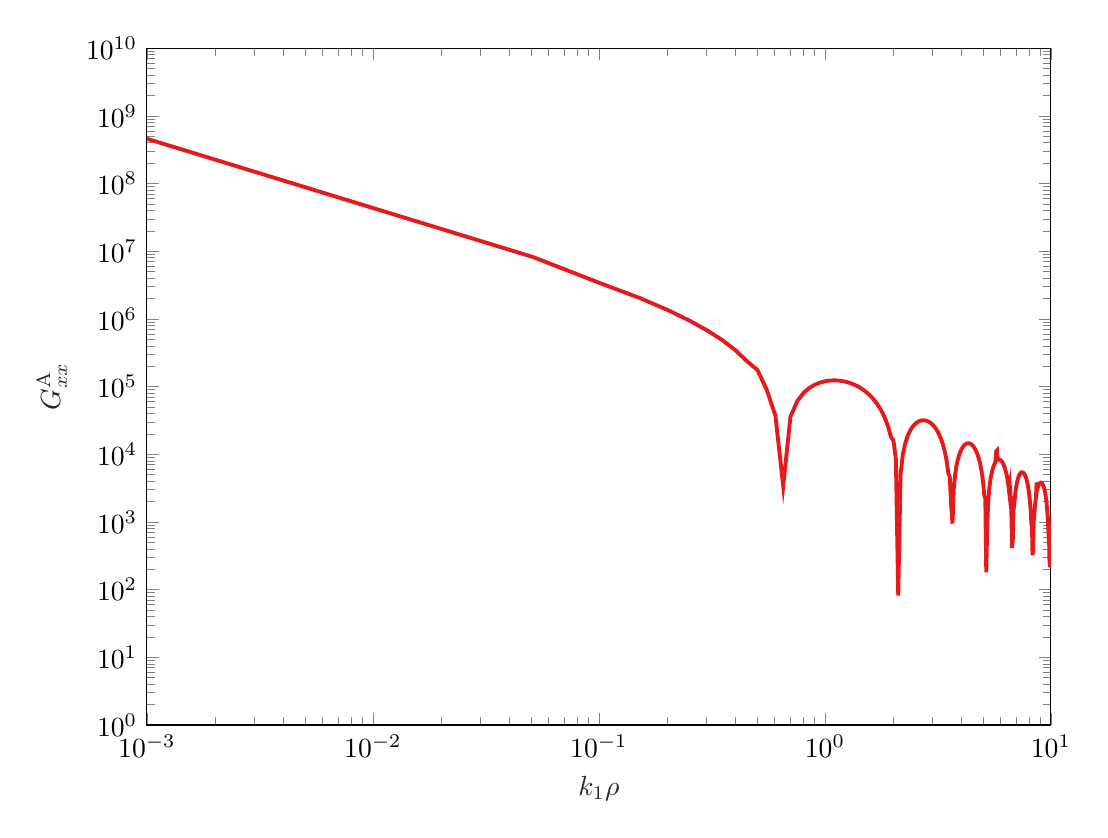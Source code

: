 % This file was created by matlab2tikz.
%
\definecolor{mycolor1}{rgb}{0.894,0.102,0.11}%
%
\begin{tikzpicture}

\begin{axis}[%
width=4.52in,
height=3.384in,
at={(0.759in,0.662in)},
scale only axis,
xmode=log,
xmin=0.001,
xmax=10,
xminorticks=true,
xlabel style={font=\color{white!15!black}},
xlabel={$k_1\rho$},
ymode=log,
ymin=1,
ymax=10000000000,
yminorticks=true,
ylabel style={font=\color{white!15!black}},
ylabel={$G_{xx}^{\mathrm{A}}$},
axis background/.style={fill=white}
]
\addplot [color=mycolor1, line width=1.4pt, forget plot]
  table[row sep=crcr]{%
0.001	458616027.271\\
0.051	8216932.24\\
0.101	3381585.261\\
0.152	2026699.417\\
0.202	1347375.368\\
0.252	940706.296\\
0.302	671470.536\\
0.353	481466.752\\
0.403	341493.104\\
0.453	235269.887\\
0.503	175780.258\\
0.554	88379.212\\
0.604	37228.588\\
0.654	3402.185\\
0.704	35636.459\\
0.755	61053.154\\
0.805	80856.842\\
0.855	95987.722\\
0.905	107194.853\\
0.956	115086.162\\
1.006	120163.348\\
1.056	122846.73\\
1.106	123493.22\\
1.157	122409.539\\
1.207	119862.047\\
1.257	116084.16\\
1.307	111281.99\\
1.358	105638.692\\
1.408	99317.828\\
1.458	92466.018\\
1.508	85215.019\\
1.559	77683.392\\
1.609	69977.841\\
1.659	62194.305\\
1.709	54418.85\\
1.76	46728.422\\
1.81	39191.476\\
1.86	31868.523\\
1.91	24812.606\\
1.961	18069.723\\
2.011	15968.768\\
2.061	8391.956\\
2.111	81.562\\
2.162	5077.055\\
2.212	9785.594\\
2.262	14032.948\\
2.312	17812.728\\
2.363	21122.957\\
2.413	23965.774\\
2.463	26347.13\\
2.513	28276.491\\
2.564	29766.537\\
2.614	30832.859\\
2.664	31493.665\\
2.714	31769.477\\
2.765	31682.837\\
2.815	31258.017\\
2.865	30520.728\\
2.915	29497.844\\
2.966	28217.12\\
3.016	26706.93\\
3.066	24996.009\\
3.116	23113.2\\
3.167	21087.227\\
3.217	18946.459\\
3.267	16718.711\\
3.317	14431.037\\
3.367	12109.553\\
3.418	9779.269\\
3.468	7463.936\\
3.518	5185.914\\
3.568	4684.578\\
3.619	1815.243\\
3.669	943.1\\
3.719	3160.776\\
3.769	4972.932\\
3.82	6648.309\\
3.87	8176.665\\
3.92	9549.628\\
3.97	10760.684\\
4.021	11805.148\\
4.071	12680.127\\
4.121	13384.462\\
4.171	13918.665\\
4.222	14284.837\\
4.272	14486.588\\
4.322	14528.936\\
4.372	14418.201\\
4.423	14161.9\\
4.473	13768.621\\
4.523	13247.912\\
4.573	12610.144\\
4.624	11866.395\\
4.674	11028.312\\
4.724	10107.986\\
4.774	9117.825\\
4.825	8070.427\\
4.875	6978.454\\
4.925	5854.519\\
4.975	4711.065\\
5.026	3560.259\\
5.076	2413.892\\
5.126	2245.888\\
5.176	179.168\\
5.227	888.325\\
5.277	1909.807\\
5.327	2876.66\\
5.377	3781.093\\
5.428	4616.195\\
5.478	5375.961\\
5.528	6055.324\\
5.578	6650.168\\
5.629	7157.336\\
5.679	7574.629\\
5.729	11040.443\\
5.779	11425.205\\
5.83	8279.344\\
5.88	8333.751\\
5.93	8300.998\\
5.98	8184.134\\
6.031	7986.936\\
6.081	7713.845\\
6.131	7369.91\\
6.181	6960.718\\
6.232	6492.324\\
6.282	5971.184\\
6.332	5404.074\\
6.382	4798.023\\
6.433	4160.234\\
6.483	3498.013\\
6.533	2818.693\\
6.583	3381.408\\
6.634	2387.101\\
6.684	1393.742\\
6.734	411.25\\
6.784	550.814\\
6.834	1483.334\\
6.885	1824.708\\
6.935	2395.423\\
6.985	2926.63\\
7.035	3414.058\\
7.086	3853.978\\
7.136	4243.228\\
7.186	4579.228\\
7.236	4859.99\\
7.287	5084.117\\
7.337	5250.811\\
7.387	5359.857\\
7.437	5411.614\\
7.488	5406.996\\
7.538	5347.451\\
7.588	5234.931\\
7.638	5071.865\\
7.689	4861.119\\
7.739	4605.958\\
7.789	4310.011\\
7.839	3977.218\\
7.89	3611.79\\
7.94	3218.161\\
7.99	2800.939\\
8.04	2364.857\\
8.091	1914.722\\
8.141	1455.372\\
8.191	991.622\\
8.241	1008.278\\
8.292	321.68\\
8.342	379.126\\
8.392	1012.729\\
8.442	1231.659\\
8.493	1627.403\\
8.543	1998.042\\
8.593	2340.406\\
8.643	3840.856\\
8.694	2929.398\\
8.744	3171.509\\
8.794	3376.34\\
8.844	3542.625\\
8.895	3669.509\\
8.945	3756.546\\
8.995	3803.692\\
9.045	3811.3\\
9.096	3780.109\\
9.146	3711.226\\
9.196	3606.11\\
9.246	3466.55\\
9.297	3294.638\\
9.347	3092.748\\
9.397	2863.501\\
9.447	2609.74\\
9.498	2334.494\\
9.548	2040.944\\
9.598	1732.392\\
9.648	1412.225\\
9.699	1083.877\\
9.749	750.801\\
9.799	802.144\\
9.849	291.356\\
9.9	213.611\\
9.95	707.792\\
10	867.924\\
};
\end{axis}
\end{tikzpicture}%